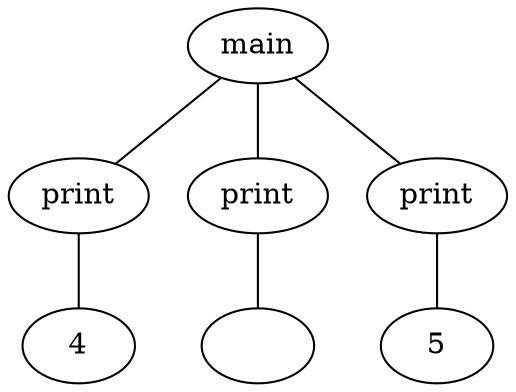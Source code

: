 graph {
	13 [label=4]
	14 [label=print]
	14 -- 13
	15 [label="\n"]
	16 [label=print]
	16 -- 15
	17 [label=5]
	18 [label=print]
	18 -- 17
	19 [label=main]
	19 -- 14
	19 -- 16
	19 -- 18
}
